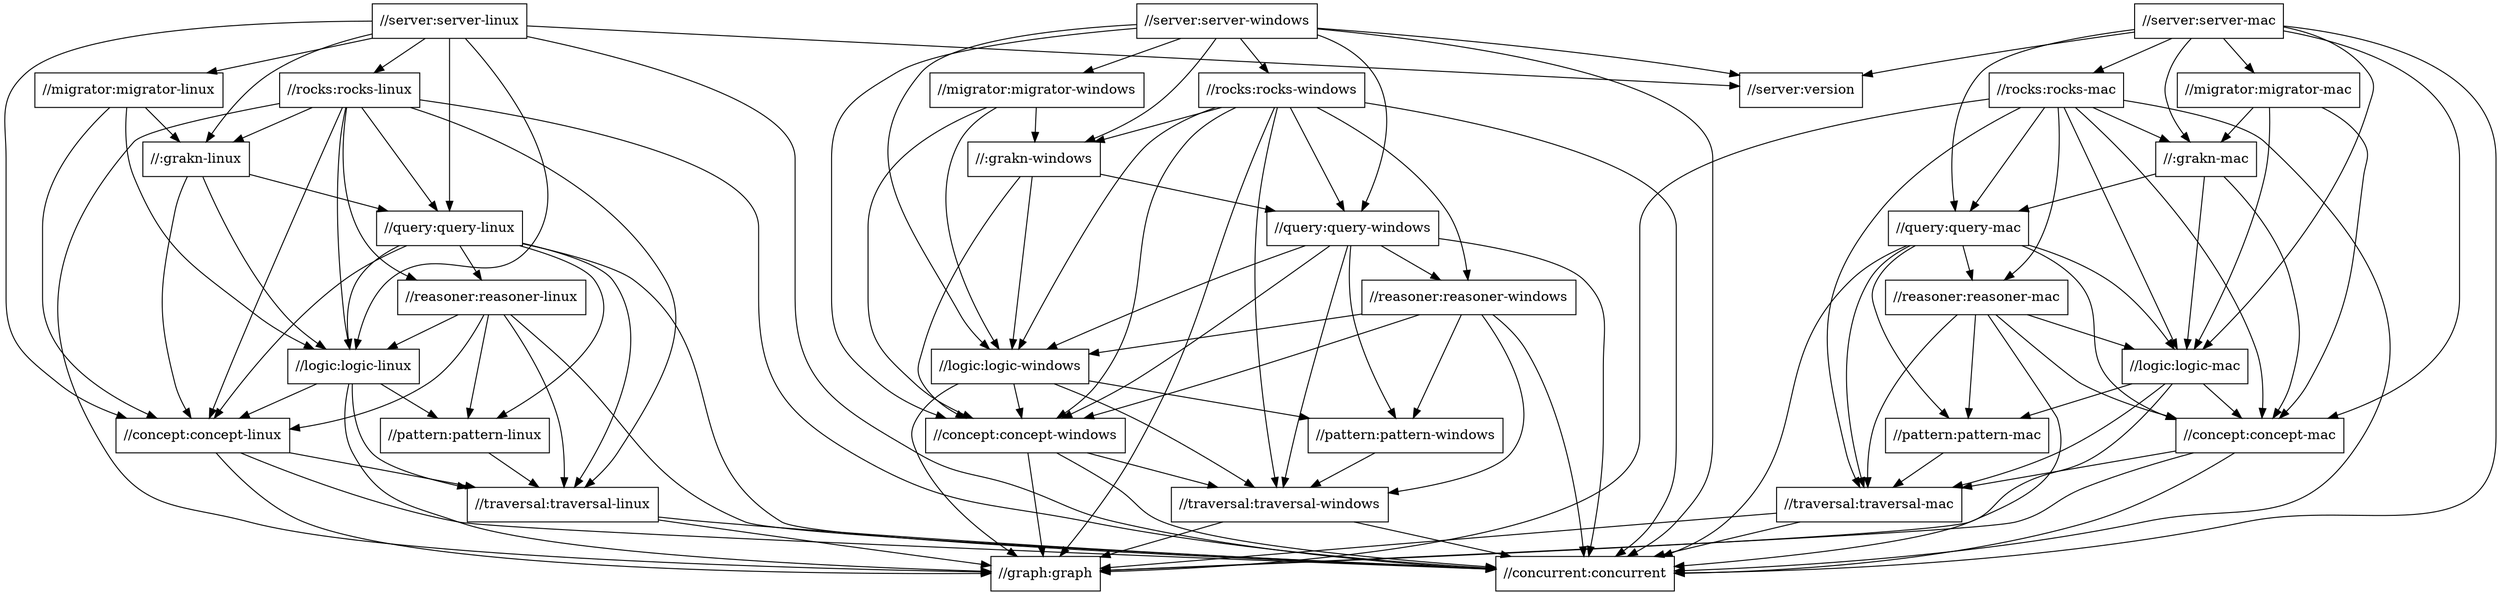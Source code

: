 digraph mygraph {
  node [shape=box];
  "//server:server-mac"
  "//server:server-mac" -> "//:grakn-mac"
  "//server:server-mac" -> "//server:version"
  "//server:server-mac" -> "//concept:concept-mac"
  "//server:server-mac" -> "//concurrent:concurrent"
  "//server:server-mac" -> "//logic:logic-mac"
  "//server:server-mac" -> "//migrator:migrator-mac"
  "//server:server-mac" -> "//query:query-mac"
  "//server:server-mac" -> "//rocks:rocks-mac"
  "//migrator:migrator-mac"
  "//migrator:migrator-mac" -> "//:grakn-mac"
  "//migrator:migrator-mac" -> "//concept:concept-mac"
  "//migrator:migrator-mac" -> "//logic:logic-mac"
  "//rocks:rocks-mac"
  "//rocks:rocks-mac" -> "//:grakn-mac"
  "//rocks:rocks-mac" -> "//traversal:traversal-mac"
  "//rocks:rocks-mac" -> "//concept:concept-mac"
  "//rocks:rocks-mac" -> "//concurrent:concurrent"
  "//rocks:rocks-mac" -> "//graph:graph"
  "//rocks:rocks-mac" -> "//logic:logic-mac"
  "//rocks:rocks-mac" -> "//query:query-mac"
  "//rocks:rocks-mac" -> "//reasoner:reasoner-mac"
  "//server:server-linux"
  "//server:server-linux" -> "//:grakn-linux"
  "//server:server-linux" -> "//server:version"
  "//server:server-linux" -> "//concept:concept-linux"
  "//server:server-linux" -> "//concurrent:concurrent"
  "//server:server-linux" -> "//logic:logic-linux"
  "//server:server-linux" -> "//migrator:migrator-linux"
  "//server:server-linux" -> "//query:query-linux"
  "//server:server-linux" -> "//rocks:rocks-linux"
  "//:grakn-mac"
  "//:grakn-mac" -> "//concept:concept-mac"
  "//:grakn-mac" -> "//logic:logic-mac"
  "//:grakn-mac" -> "//query:query-mac"
  "//query:query-mac"
  "//query:query-mac" -> "//traversal:traversal-mac"
  "//query:query-mac" -> "//concept:concept-mac"
  "//query:query-mac" -> "//concurrent:concurrent"
  "//query:query-mac" -> "//logic:logic-mac"
  "//query:query-mac" -> "//pattern:pattern-mac"
  "//query:query-mac" -> "//reasoner:reasoner-mac"
  "//rocks:rocks-linux"
  "//rocks:rocks-linux" -> "//:grakn-linux"
  "//rocks:rocks-linux" -> "//traversal:traversal-linux"
  "//rocks:rocks-linux" -> "//concept:concept-linux"
  "//rocks:rocks-linux" -> "//concurrent:concurrent"
  "//rocks:rocks-linux" -> "//graph:graph"
  "//rocks:rocks-linux" -> "//logic:logic-linux"
  "//rocks:rocks-linux" -> "//query:query-linux"
  "//rocks:rocks-linux" -> "//reasoner:reasoner-linux"
  "//migrator:migrator-linux"
  "//migrator:migrator-linux" -> "//:grakn-linux"
  "//migrator:migrator-linux" -> "//concept:concept-linux"
  "//migrator:migrator-linux" -> "//logic:logic-linux"
  "//:grakn-linux"
  "//:grakn-linux" -> "//concept:concept-linux"
  "//:grakn-linux" -> "//logic:logic-linux"
  "//:grakn-linux" -> "//query:query-linux"
  "//query:query-linux"
  "//query:query-linux" -> "//traversal:traversal-linux"
  "//query:query-linux" -> "//concept:concept-linux"
  "//query:query-linux" -> "//concurrent:concurrent"
  "//query:query-linux" -> "//logic:logic-linux"
  "//query:query-linux" -> "//pattern:pattern-linux"
  "//query:query-linux" -> "//reasoner:reasoner-linux"
  "//reasoner:reasoner-linux"
  "//reasoner:reasoner-linux" -> "//concept:concept-linux"
  "//reasoner:reasoner-linux" -> "//concurrent:concurrent"
  "//reasoner:reasoner-linux" -> "//logic:logic-linux"
  "//reasoner:reasoner-linux" -> "//pattern:pattern-linux"
  "//reasoner:reasoner-linux" -> "//traversal:traversal-linux"
  "//logic:logic-linux"
  "//logic:logic-linux" -> "//concept:concept-linux"
  "//logic:logic-linux" -> "//graph:graph"
  "//logic:logic-linux" -> "//pattern:pattern-linux"
  "//logic:logic-linux" -> "//traversal:traversal-linux"
  "//pattern:pattern-linux"
  "//pattern:pattern-linux" -> "//traversal:traversal-linux"
  "//concept:concept-linux"
  "//concept:concept-linux" -> "//concurrent:concurrent"
  "//concept:concept-linux" -> "//graph:graph"
  "//concept:concept-linux" -> "//traversal:traversal-linux"
  "//traversal:traversal-linux"
  "//traversal:traversal-linux" -> "//concurrent:concurrent"
  "//traversal:traversal-linux" -> "//graph:graph"
  "//server:server-windows"
  "//server:server-windows" -> "//:grakn-windows"
  "//server:server-windows" -> "//server:version"
  "//server:server-windows" -> "//concept:concept-windows"
  "//server:server-windows" -> "//concurrent:concurrent"
  "//server:server-windows" -> "//logic:logic-windows"
  "//server:server-windows" -> "//migrator:migrator-windows"
  "//server:server-windows" -> "//query:query-windows"
  "//server:server-windows" -> "//rocks:rocks-windows"
  "//rocks:rocks-windows"
  "//rocks:rocks-windows" -> "//:grakn-windows"
  "//rocks:rocks-windows" -> "//traversal:traversal-windows"
  "//rocks:rocks-windows" -> "//concept:concept-windows"
  "//rocks:rocks-windows" -> "//concurrent:concurrent"
  "//rocks:rocks-windows" -> "//graph:graph"
  "//rocks:rocks-windows" -> "//logic:logic-windows"
  "//rocks:rocks-windows" -> "//query:query-windows"
  "//rocks:rocks-windows" -> "//reasoner:reasoner-windows"
  "//migrator:migrator-windows"
  "//migrator:migrator-windows" -> "//:grakn-windows"
  "//migrator:migrator-windows" -> "//concept:concept-windows"
  "//migrator:migrator-windows" -> "//logic:logic-windows"
  "//:grakn-windows"
  "//:grakn-windows" -> "//concept:concept-windows"
  "//:grakn-windows" -> "//logic:logic-windows"
  "//:grakn-windows" -> "//query:query-windows"
  "//query:query-windows"
  "//query:query-windows" -> "//traversal:traversal-windows"
  "//query:query-windows" -> "//concept:concept-windows"
  "//query:query-windows" -> "//concurrent:concurrent"
  "//query:query-windows" -> "//logic:logic-windows"
  "//query:query-windows" -> "//pattern:pattern-windows"
  "//query:query-windows" -> "//reasoner:reasoner-windows"
  "//reasoner:reasoner-windows"
  "//reasoner:reasoner-windows" -> "//concept:concept-windows"
  "//reasoner:reasoner-windows" -> "//concurrent:concurrent"
  "//reasoner:reasoner-windows" -> "//logic:logic-windows"
  "//reasoner:reasoner-windows" -> "//pattern:pattern-windows"
  "//reasoner:reasoner-windows" -> "//traversal:traversal-windows"
  "//logic:logic-windows"
  "//logic:logic-windows" -> "//concept:concept-windows"
  "//logic:logic-windows" -> "//graph:graph"
  "//logic:logic-windows" -> "//pattern:pattern-windows"
  "//logic:logic-windows" -> "//traversal:traversal-windows"
  "//pattern:pattern-windows"
  "//pattern:pattern-windows" -> "//traversal:traversal-windows"
  "//concept:concept-windows"
  "//concept:concept-windows" -> "//concurrent:concurrent"
  "//concept:concept-windows" -> "//graph:graph"
  "//concept:concept-windows" -> "//traversal:traversal-windows"
  "//traversal:traversal-windows"
  "//traversal:traversal-windows" -> "//concurrent:concurrent"
  "//traversal:traversal-windows" -> "//graph:graph"
  "//reasoner:reasoner-mac"
  "//reasoner:reasoner-mac" -> "//concept:concept-mac"
  "//reasoner:reasoner-mac" -> "//concurrent:concurrent"
  "//reasoner:reasoner-mac" -> "//logic:logic-mac"
  "//reasoner:reasoner-mac" -> "//pattern:pattern-mac"
  "//reasoner:reasoner-mac" -> "//traversal:traversal-mac"
  "//logic:logic-mac"
  "//logic:logic-mac" -> "//concept:concept-mac"
  "//logic:logic-mac" -> "//graph:graph"
  "//logic:logic-mac" -> "//pattern:pattern-mac"
  "//logic:logic-mac" -> "//traversal:traversal-mac"
  "//pattern:pattern-mac"
  "//pattern:pattern-mac" -> "//traversal:traversal-mac"
  "//concept:concept-mac"
  "//concept:concept-mac" -> "//concurrent:concurrent"
  "//concept:concept-mac" -> "//graph:graph"
  "//concept:concept-mac" -> "//traversal:traversal-mac"
  "//traversal:traversal-mac"
  "//traversal:traversal-mac" -> "//concurrent:concurrent"
  "//traversal:traversal-mac" -> "//graph:graph"
  "//graph:graph"
  "//concurrent:concurrent"
  "//server:version"
}
